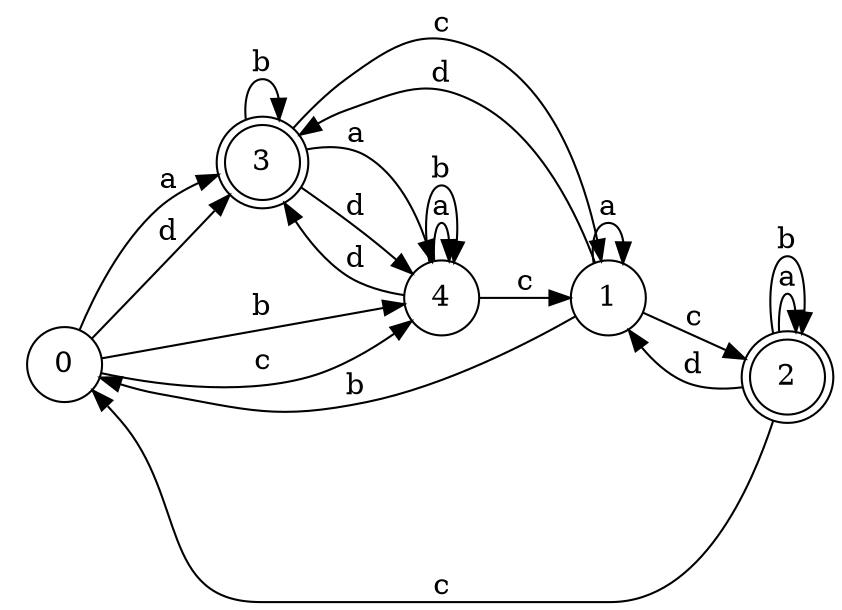 digraph n4_9 {
__start0 [label="" shape="none"];

rankdir=LR;
size="8,5";

s0 [style="filled", color="black", fillcolor="white" shape="circle", label="0"];
s1 [style="filled", color="black", fillcolor="white" shape="circle", label="1"];
s2 [style="rounded,filled", color="black", fillcolor="white" shape="doublecircle", label="2"];
s3 [style="rounded,filled", color="black", fillcolor="white" shape="doublecircle", label="3"];
s4 [style="filled", color="black", fillcolor="white" shape="circle", label="4"];
s0 -> s3 [label="a"];
s0 -> s4 [label="b"];
s0 -> s4 [label="c"];
s0 -> s3 [label="d"];
s1 -> s1 [label="a"];
s1 -> s0 [label="b"];
s1 -> s2 [label="c"];
s1 -> s3 [label="d"];
s2 -> s2 [label="a"];
s2 -> s2 [label="b"];
s2 -> s0 [label="c"];
s2 -> s1 [label="d"];
s3 -> s4 [label="a"];
s3 -> s3 [label="b"];
s3 -> s1 [label="c"];
s3 -> s4 [label="d"];
s4 -> s4 [label="a"];
s4 -> s4 [label="b"];
s4 -> s1 [label="c"];
s4 -> s3 [label="d"];

}